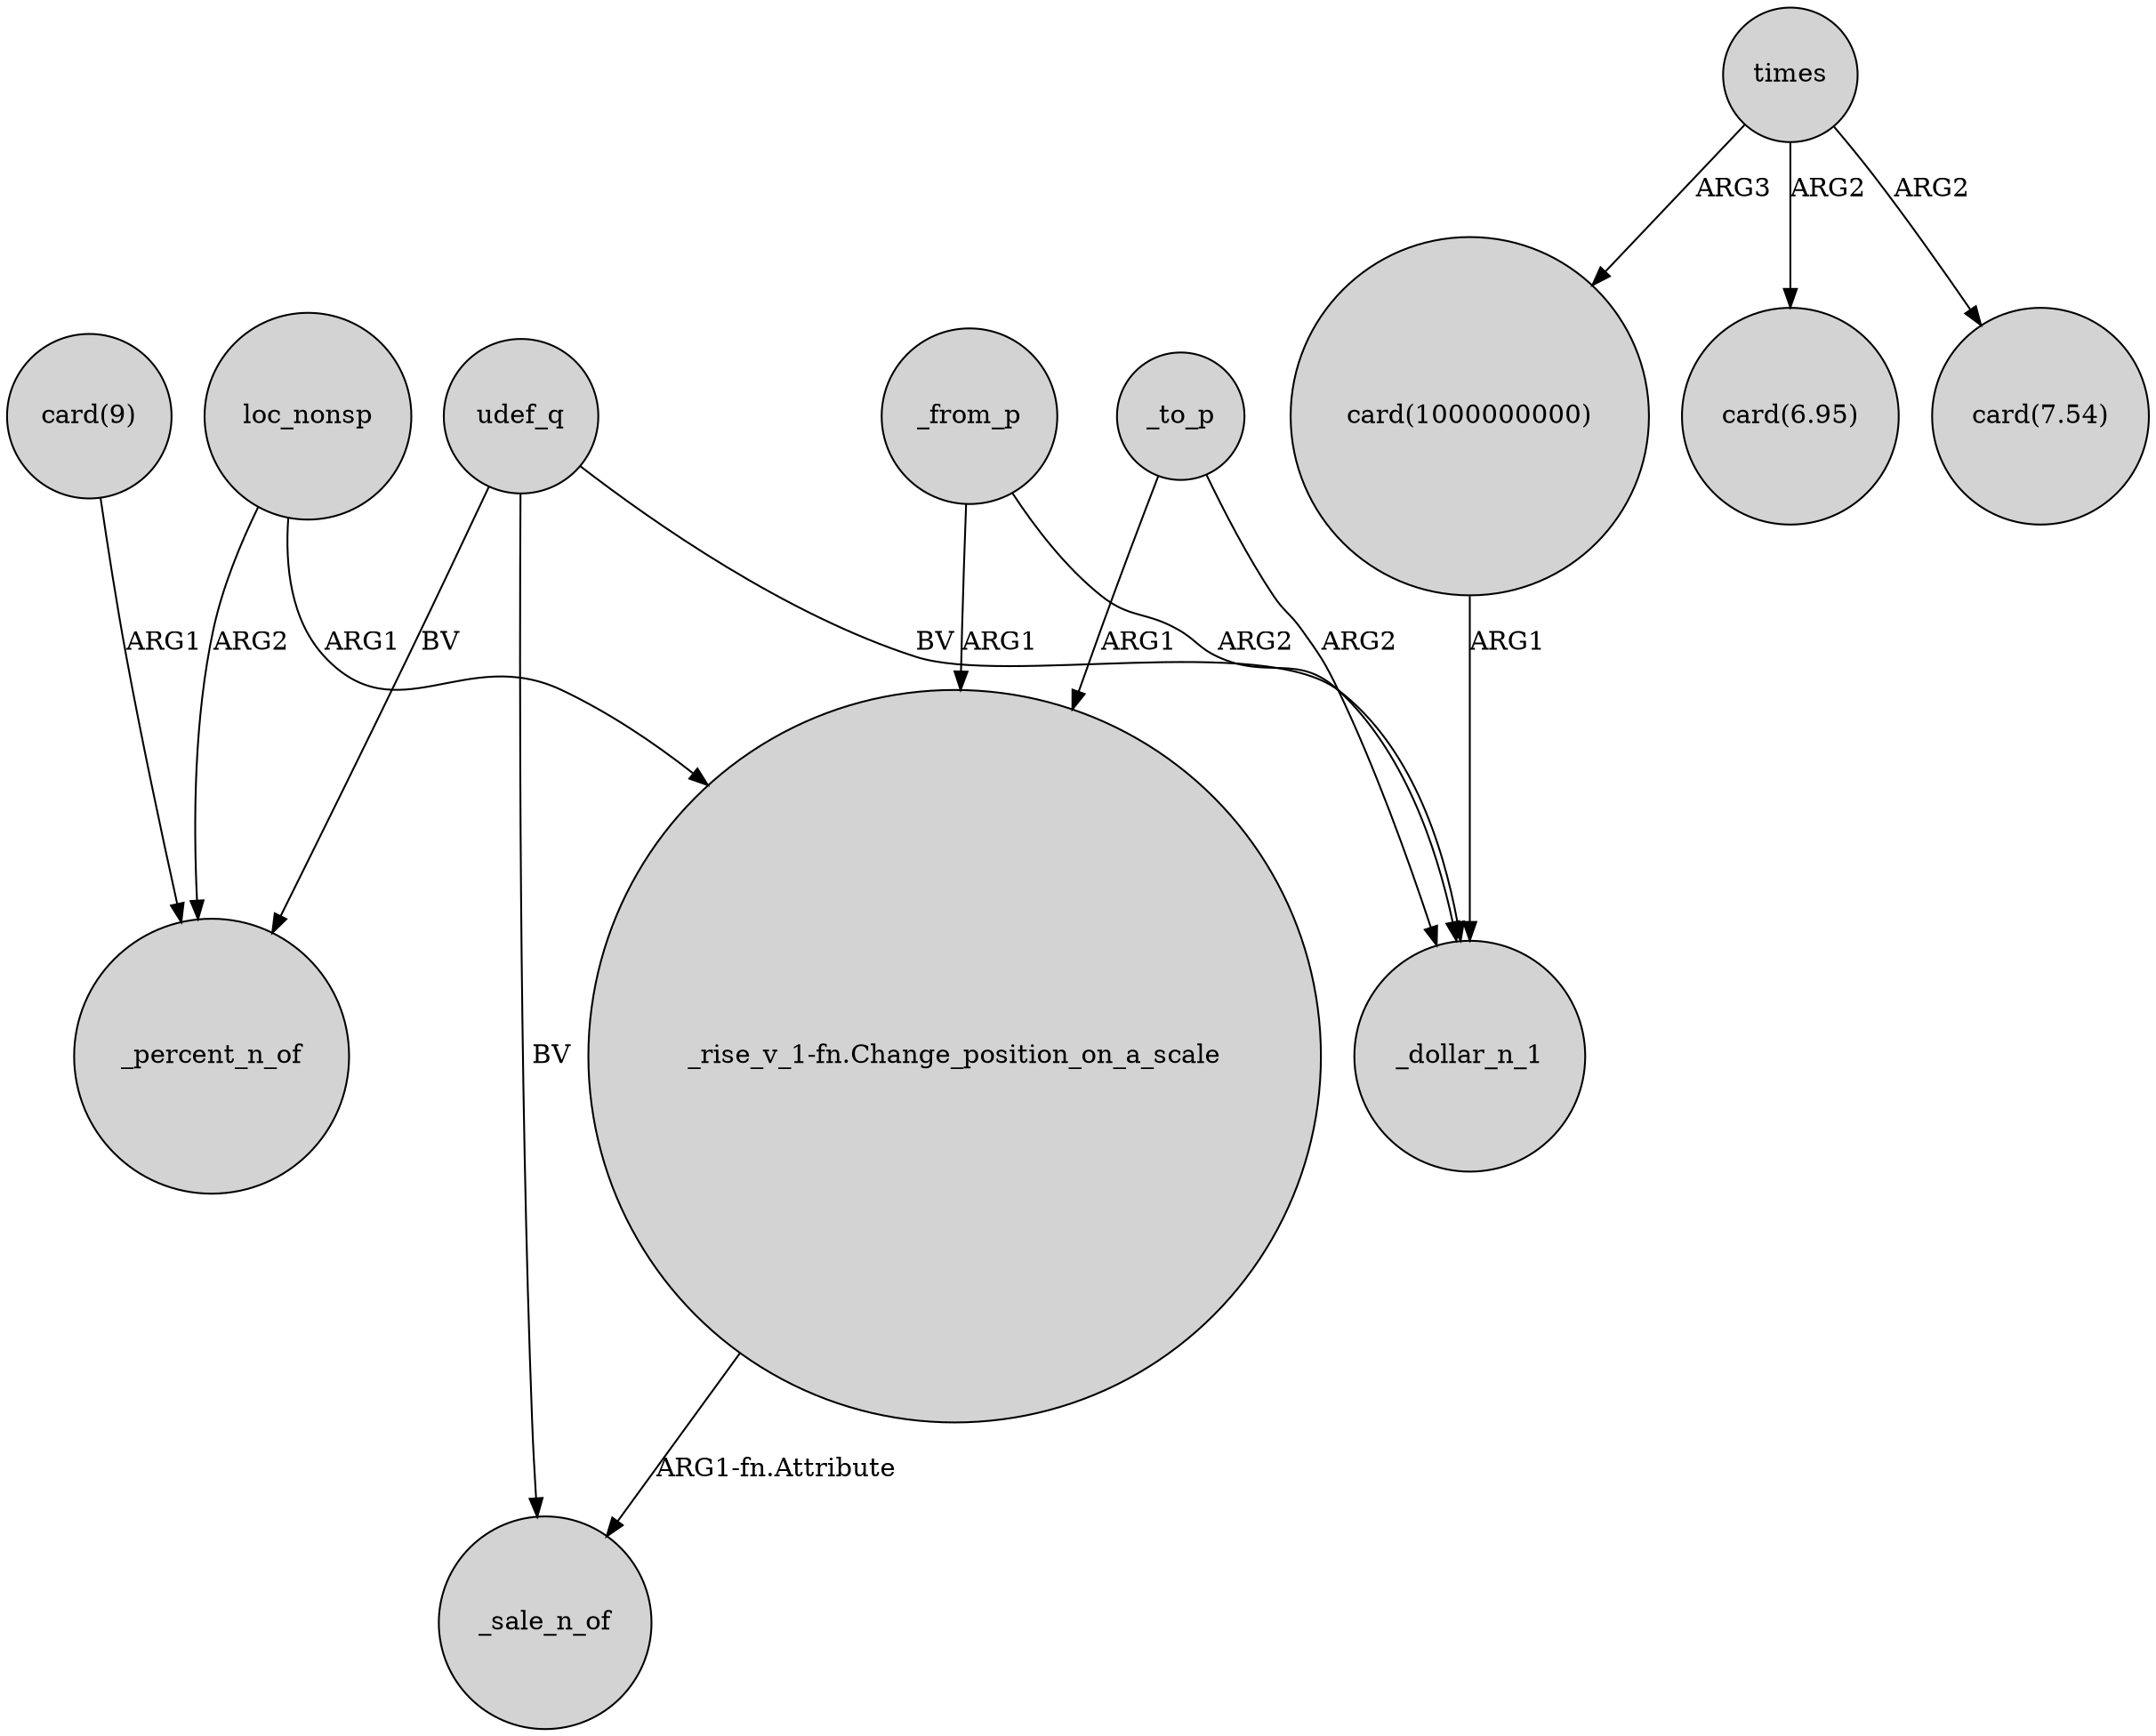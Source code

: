 digraph {
	node [shape=circle style=filled]
	"card(1000000000)" -> _dollar_n_1 [label=ARG1]
	"card(9)" -> _percent_n_of [label=ARG1]
	udef_q -> _percent_n_of [label=BV]
	"_rise_v_1-fn.Change_position_on_a_scale" -> _sale_n_of [label="ARG1-fn.Attribute"]
	_from_p -> _dollar_n_1 [label=ARG2]
	udef_q -> _sale_n_of [label=BV]
	_to_p -> _dollar_n_1 [label=ARG2]
	times -> "card(1000000000)" [label=ARG3]
	udef_q -> _dollar_n_1 [label=BV]
	times -> "card(6.95)" [label=ARG2]
	_from_p -> "_rise_v_1-fn.Change_position_on_a_scale" [label=ARG1]
	loc_nonsp -> "_rise_v_1-fn.Change_position_on_a_scale" [label=ARG1]
	_to_p -> "_rise_v_1-fn.Change_position_on_a_scale" [label=ARG1]
	times -> "card(7.54)" [label=ARG2]
	loc_nonsp -> _percent_n_of [label=ARG2]
}
